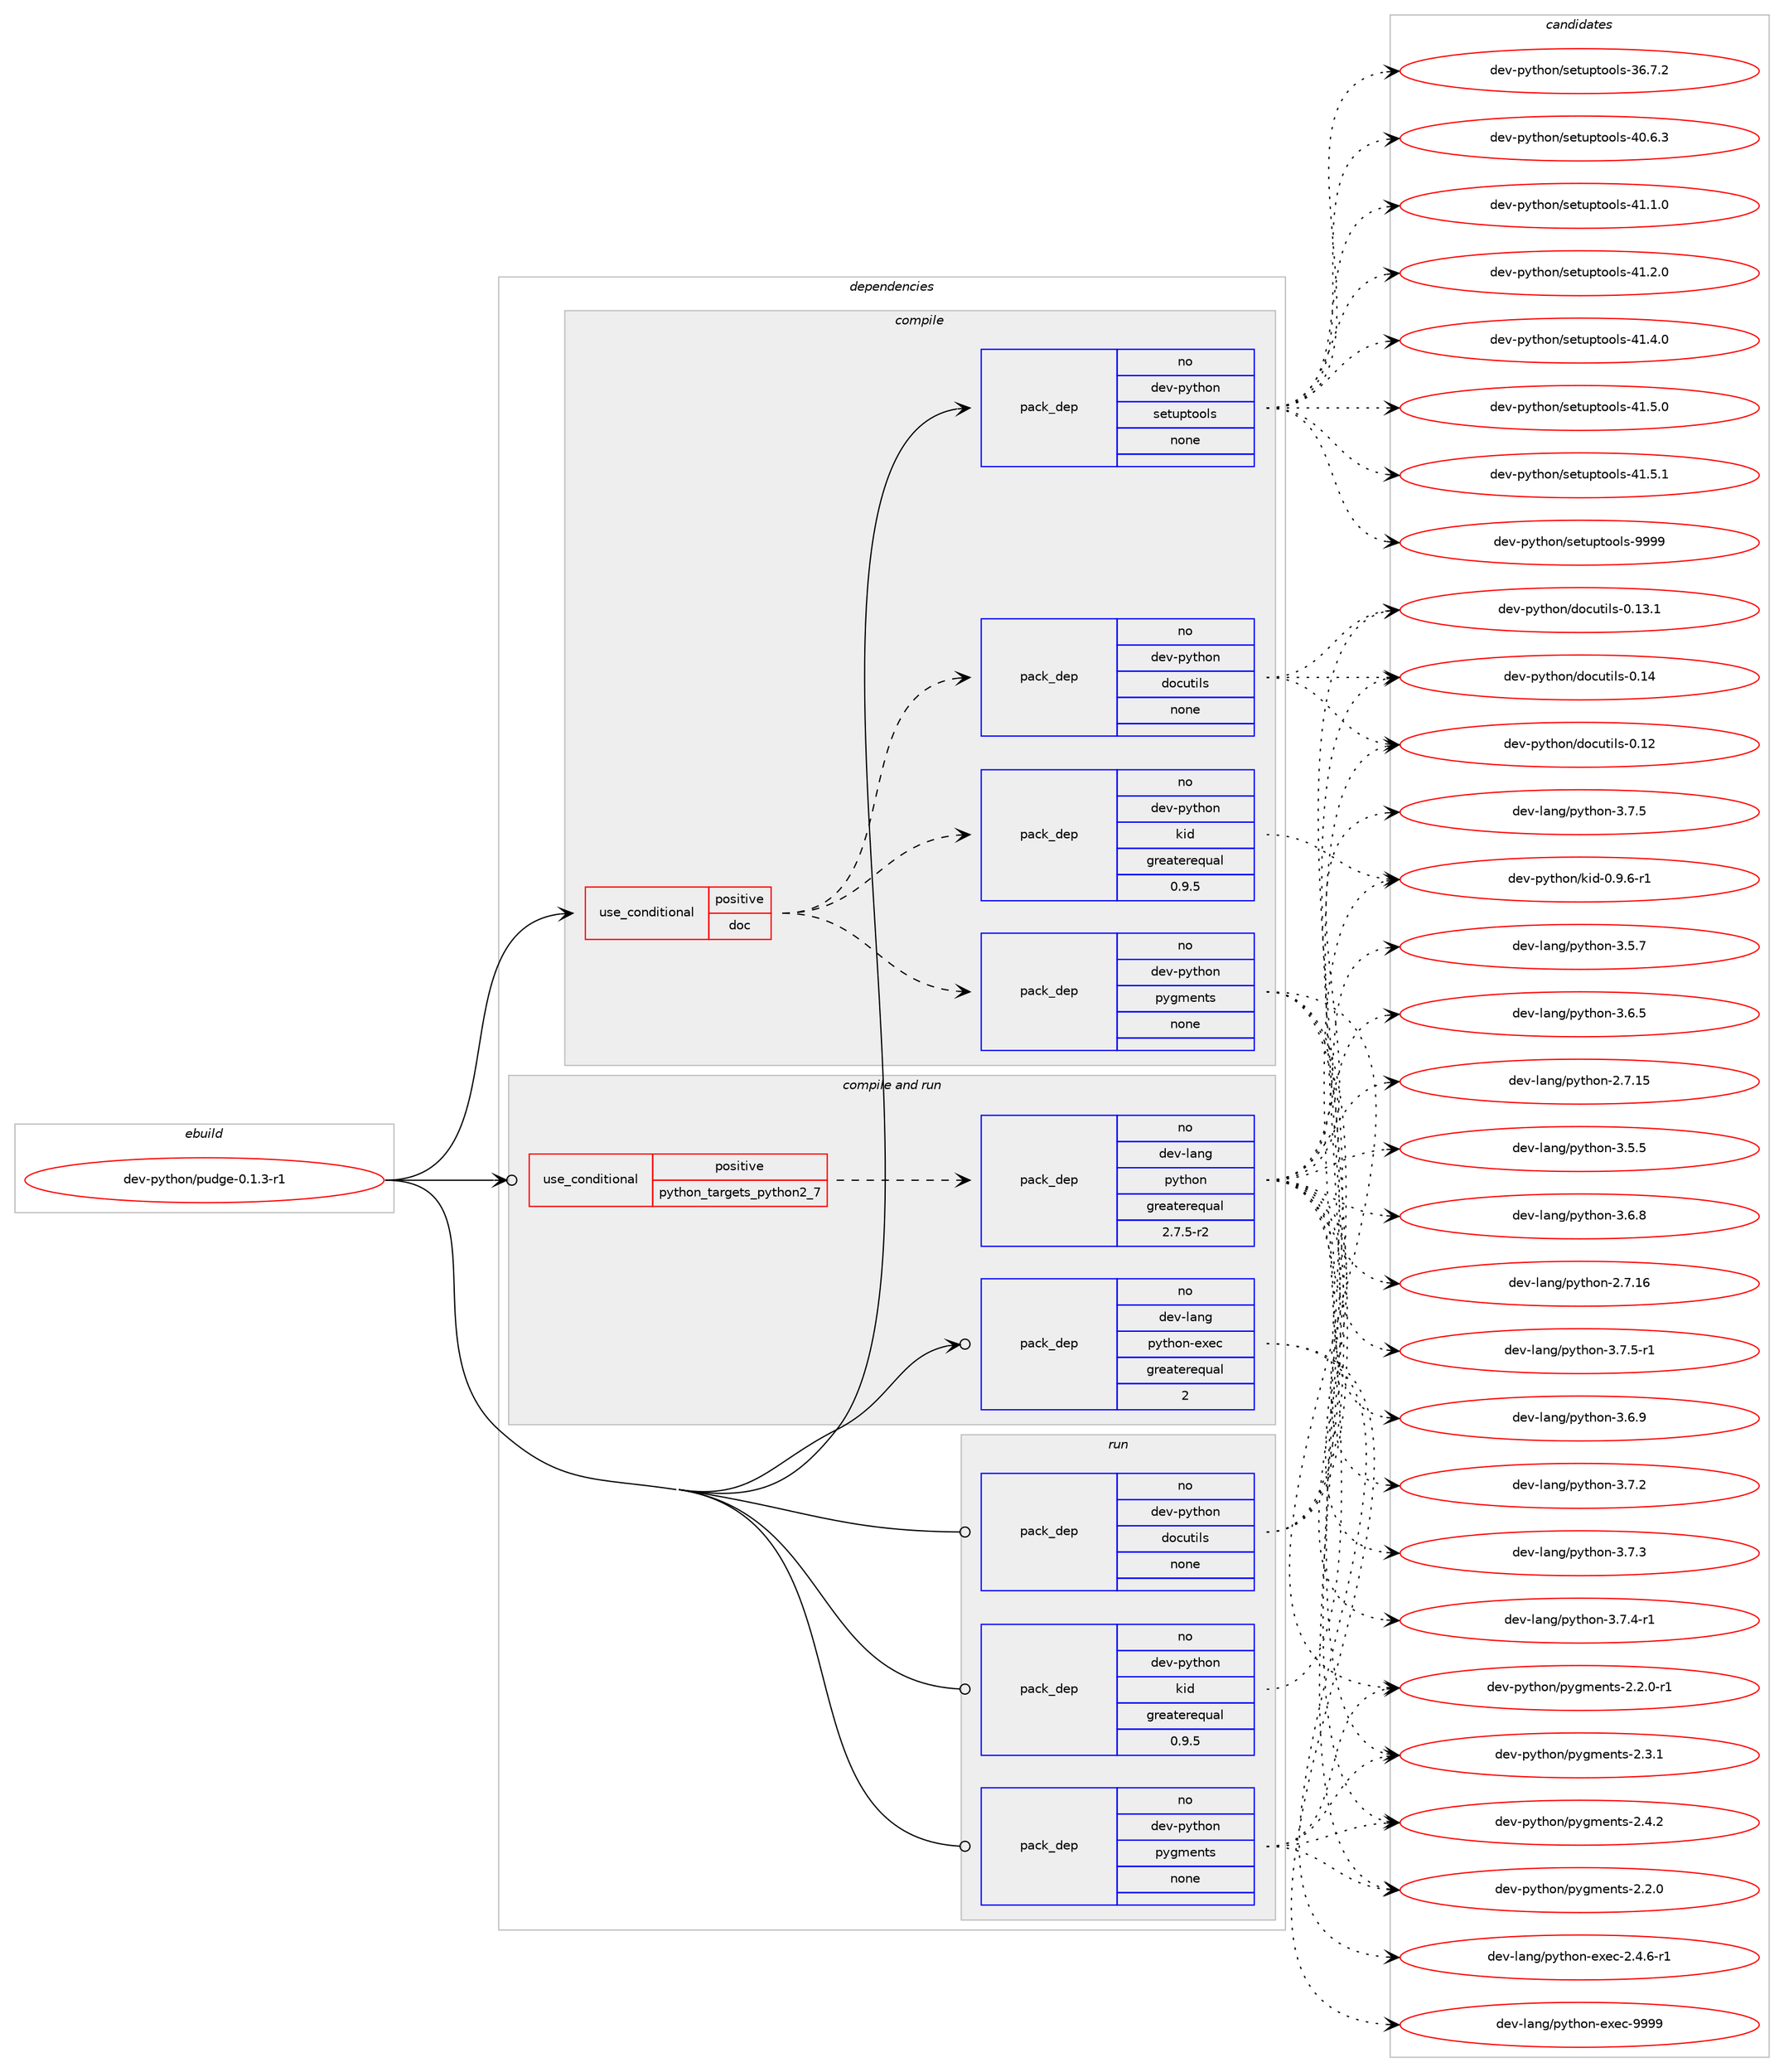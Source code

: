 digraph prolog {

# *************
# Graph options
# *************

newrank=true;
concentrate=true;
compound=true;
graph [rankdir=LR,fontname=Helvetica,fontsize=10,ranksep=1.5];#, ranksep=2.5, nodesep=0.2];
edge  [arrowhead=vee];
node  [fontname=Helvetica,fontsize=10];

# **********
# The ebuild
# **********

subgraph cluster_leftcol {
color=gray;
rank=same;
label=<<i>ebuild</i>>;
id [label="dev-python/pudge-0.1.3-r1", color=red, width=4, href="../dev-python/pudge-0.1.3-r1.svg"];
}

# ****************
# The dependencies
# ****************

subgraph cluster_midcol {
color=gray;
label=<<i>dependencies</i>>;
subgraph cluster_compile {
fillcolor="#eeeeee";
style=filled;
label=<<i>compile</i>>;
subgraph cond145090 {
dependency623565 [label=<<TABLE BORDER="0" CELLBORDER="1" CELLSPACING="0" CELLPADDING="4"><TR><TD ROWSPAN="3" CELLPADDING="10">use_conditional</TD></TR><TR><TD>positive</TD></TR><TR><TD>doc</TD></TR></TABLE>>, shape=none, color=red];
subgraph pack466631 {
dependency623566 [label=<<TABLE BORDER="0" CELLBORDER="1" CELLSPACING="0" CELLPADDING="4" WIDTH="220"><TR><TD ROWSPAN="6" CELLPADDING="30">pack_dep</TD></TR><TR><TD WIDTH="110">no</TD></TR><TR><TD>dev-python</TD></TR><TR><TD>docutils</TD></TR><TR><TD>none</TD></TR><TR><TD></TD></TR></TABLE>>, shape=none, color=blue];
}
dependency623565:e -> dependency623566:w [weight=20,style="dashed",arrowhead="vee"];
subgraph pack466632 {
dependency623567 [label=<<TABLE BORDER="0" CELLBORDER="1" CELLSPACING="0" CELLPADDING="4" WIDTH="220"><TR><TD ROWSPAN="6" CELLPADDING="30">pack_dep</TD></TR><TR><TD WIDTH="110">no</TD></TR><TR><TD>dev-python</TD></TR><TR><TD>kid</TD></TR><TR><TD>greaterequal</TD></TR><TR><TD>0.9.5</TD></TR></TABLE>>, shape=none, color=blue];
}
dependency623565:e -> dependency623567:w [weight=20,style="dashed",arrowhead="vee"];
subgraph pack466633 {
dependency623568 [label=<<TABLE BORDER="0" CELLBORDER="1" CELLSPACING="0" CELLPADDING="4" WIDTH="220"><TR><TD ROWSPAN="6" CELLPADDING="30">pack_dep</TD></TR><TR><TD WIDTH="110">no</TD></TR><TR><TD>dev-python</TD></TR><TR><TD>pygments</TD></TR><TR><TD>none</TD></TR><TR><TD></TD></TR></TABLE>>, shape=none, color=blue];
}
dependency623565:e -> dependency623568:w [weight=20,style="dashed",arrowhead="vee"];
}
id:e -> dependency623565:w [weight=20,style="solid",arrowhead="vee"];
subgraph pack466634 {
dependency623569 [label=<<TABLE BORDER="0" CELLBORDER="1" CELLSPACING="0" CELLPADDING="4" WIDTH="220"><TR><TD ROWSPAN="6" CELLPADDING="30">pack_dep</TD></TR><TR><TD WIDTH="110">no</TD></TR><TR><TD>dev-python</TD></TR><TR><TD>setuptools</TD></TR><TR><TD>none</TD></TR><TR><TD></TD></TR></TABLE>>, shape=none, color=blue];
}
id:e -> dependency623569:w [weight=20,style="solid",arrowhead="vee"];
}
subgraph cluster_compileandrun {
fillcolor="#eeeeee";
style=filled;
label=<<i>compile and run</i>>;
subgraph cond145091 {
dependency623570 [label=<<TABLE BORDER="0" CELLBORDER="1" CELLSPACING="0" CELLPADDING="4"><TR><TD ROWSPAN="3" CELLPADDING="10">use_conditional</TD></TR><TR><TD>positive</TD></TR><TR><TD>python_targets_python2_7</TD></TR></TABLE>>, shape=none, color=red];
subgraph pack466635 {
dependency623571 [label=<<TABLE BORDER="0" CELLBORDER="1" CELLSPACING="0" CELLPADDING="4" WIDTH="220"><TR><TD ROWSPAN="6" CELLPADDING="30">pack_dep</TD></TR><TR><TD WIDTH="110">no</TD></TR><TR><TD>dev-lang</TD></TR><TR><TD>python</TD></TR><TR><TD>greaterequal</TD></TR><TR><TD>2.7.5-r2</TD></TR></TABLE>>, shape=none, color=blue];
}
dependency623570:e -> dependency623571:w [weight=20,style="dashed",arrowhead="vee"];
}
id:e -> dependency623570:w [weight=20,style="solid",arrowhead="odotvee"];
subgraph pack466636 {
dependency623572 [label=<<TABLE BORDER="0" CELLBORDER="1" CELLSPACING="0" CELLPADDING="4" WIDTH="220"><TR><TD ROWSPAN="6" CELLPADDING="30">pack_dep</TD></TR><TR><TD WIDTH="110">no</TD></TR><TR><TD>dev-lang</TD></TR><TR><TD>python-exec</TD></TR><TR><TD>greaterequal</TD></TR><TR><TD>2</TD></TR></TABLE>>, shape=none, color=blue];
}
id:e -> dependency623572:w [weight=20,style="solid",arrowhead="odotvee"];
}
subgraph cluster_run {
fillcolor="#eeeeee";
style=filled;
label=<<i>run</i>>;
subgraph pack466637 {
dependency623573 [label=<<TABLE BORDER="0" CELLBORDER="1" CELLSPACING="0" CELLPADDING="4" WIDTH="220"><TR><TD ROWSPAN="6" CELLPADDING="30">pack_dep</TD></TR><TR><TD WIDTH="110">no</TD></TR><TR><TD>dev-python</TD></TR><TR><TD>docutils</TD></TR><TR><TD>none</TD></TR><TR><TD></TD></TR></TABLE>>, shape=none, color=blue];
}
id:e -> dependency623573:w [weight=20,style="solid",arrowhead="odot"];
subgraph pack466638 {
dependency623574 [label=<<TABLE BORDER="0" CELLBORDER="1" CELLSPACING="0" CELLPADDING="4" WIDTH="220"><TR><TD ROWSPAN="6" CELLPADDING="30">pack_dep</TD></TR><TR><TD WIDTH="110">no</TD></TR><TR><TD>dev-python</TD></TR><TR><TD>kid</TD></TR><TR><TD>greaterequal</TD></TR><TR><TD>0.9.5</TD></TR></TABLE>>, shape=none, color=blue];
}
id:e -> dependency623574:w [weight=20,style="solid",arrowhead="odot"];
subgraph pack466639 {
dependency623575 [label=<<TABLE BORDER="0" CELLBORDER="1" CELLSPACING="0" CELLPADDING="4" WIDTH="220"><TR><TD ROWSPAN="6" CELLPADDING="30">pack_dep</TD></TR><TR><TD WIDTH="110">no</TD></TR><TR><TD>dev-python</TD></TR><TR><TD>pygments</TD></TR><TR><TD>none</TD></TR><TR><TD></TD></TR></TABLE>>, shape=none, color=blue];
}
id:e -> dependency623575:w [weight=20,style="solid",arrowhead="odot"];
}
}

# **************
# The candidates
# **************

subgraph cluster_choices {
rank=same;
color=gray;
label=<<i>candidates</i>>;

subgraph choice466631 {
color=black;
nodesep=1;
choice1001011184511212111610411111047100111991171161051081154548464950 [label="dev-python/docutils-0.12", color=red, width=4,href="../dev-python/docutils-0.12.svg"];
choice10010111845112121116104111110471001119911711610510811545484649514649 [label="dev-python/docutils-0.13.1", color=red, width=4,href="../dev-python/docutils-0.13.1.svg"];
choice1001011184511212111610411111047100111991171161051081154548464952 [label="dev-python/docutils-0.14", color=red, width=4,href="../dev-python/docutils-0.14.svg"];
dependency623566:e -> choice1001011184511212111610411111047100111991171161051081154548464950:w [style=dotted,weight="100"];
dependency623566:e -> choice10010111845112121116104111110471001119911711610510811545484649514649:w [style=dotted,weight="100"];
dependency623566:e -> choice1001011184511212111610411111047100111991171161051081154548464952:w [style=dotted,weight="100"];
}
subgraph choice466632 {
color=black;
nodesep=1;
choice10010111845112121116104111110471071051004548465746544511449 [label="dev-python/kid-0.9.6-r1", color=red, width=4,href="../dev-python/kid-0.9.6-r1.svg"];
dependency623567:e -> choice10010111845112121116104111110471071051004548465746544511449:w [style=dotted,weight="100"];
}
subgraph choice466633 {
color=black;
nodesep=1;
choice1001011184511212111610411111047112121103109101110116115455046504648 [label="dev-python/pygments-2.2.0", color=red, width=4,href="../dev-python/pygments-2.2.0.svg"];
choice10010111845112121116104111110471121211031091011101161154550465046484511449 [label="dev-python/pygments-2.2.0-r1", color=red, width=4,href="../dev-python/pygments-2.2.0-r1.svg"];
choice1001011184511212111610411111047112121103109101110116115455046514649 [label="dev-python/pygments-2.3.1", color=red, width=4,href="../dev-python/pygments-2.3.1.svg"];
choice1001011184511212111610411111047112121103109101110116115455046524650 [label="dev-python/pygments-2.4.2", color=red, width=4,href="../dev-python/pygments-2.4.2.svg"];
dependency623568:e -> choice1001011184511212111610411111047112121103109101110116115455046504648:w [style=dotted,weight="100"];
dependency623568:e -> choice10010111845112121116104111110471121211031091011101161154550465046484511449:w [style=dotted,weight="100"];
dependency623568:e -> choice1001011184511212111610411111047112121103109101110116115455046514649:w [style=dotted,weight="100"];
dependency623568:e -> choice1001011184511212111610411111047112121103109101110116115455046524650:w [style=dotted,weight="100"];
}
subgraph choice466634 {
color=black;
nodesep=1;
choice100101118451121211161041111104711510111611711211611111110811545515446554650 [label="dev-python/setuptools-36.7.2", color=red, width=4,href="../dev-python/setuptools-36.7.2.svg"];
choice100101118451121211161041111104711510111611711211611111110811545524846544651 [label="dev-python/setuptools-40.6.3", color=red, width=4,href="../dev-python/setuptools-40.6.3.svg"];
choice100101118451121211161041111104711510111611711211611111110811545524946494648 [label="dev-python/setuptools-41.1.0", color=red, width=4,href="../dev-python/setuptools-41.1.0.svg"];
choice100101118451121211161041111104711510111611711211611111110811545524946504648 [label="dev-python/setuptools-41.2.0", color=red, width=4,href="../dev-python/setuptools-41.2.0.svg"];
choice100101118451121211161041111104711510111611711211611111110811545524946524648 [label="dev-python/setuptools-41.4.0", color=red, width=4,href="../dev-python/setuptools-41.4.0.svg"];
choice100101118451121211161041111104711510111611711211611111110811545524946534648 [label="dev-python/setuptools-41.5.0", color=red, width=4,href="../dev-python/setuptools-41.5.0.svg"];
choice100101118451121211161041111104711510111611711211611111110811545524946534649 [label="dev-python/setuptools-41.5.1", color=red, width=4,href="../dev-python/setuptools-41.5.1.svg"];
choice10010111845112121116104111110471151011161171121161111111081154557575757 [label="dev-python/setuptools-9999", color=red, width=4,href="../dev-python/setuptools-9999.svg"];
dependency623569:e -> choice100101118451121211161041111104711510111611711211611111110811545515446554650:w [style=dotted,weight="100"];
dependency623569:e -> choice100101118451121211161041111104711510111611711211611111110811545524846544651:w [style=dotted,weight="100"];
dependency623569:e -> choice100101118451121211161041111104711510111611711211611111110811545524946494648:w [style=dotted,weight="100"];
dependency623569:e -> choice100101118451121211161041111104711510111611711211611111110811545524946504648:w [style=dotted,weight="100"];
dependency623569:e -> choice100101118451121211161041111104711510111611711211611111110811545524946524648:w [style=dotted,weight="100"];
dependency623569:e -> choice100101118451121211161041111104711510111611711211611111110811545524946534648:w [style=dotted,weight="100"];
dependency623569:e -> choice100101118451121211161041111104711510111611711211611111110811545524946534649:w [style=dotted,weight="100"];
dependency623569:e -> choice10010111845112121116104111110471151011161171121161111111081154557575757:w [style=dotted,weight="100"];
}
subgraph choice466635 {
color=black;
nodesep=1;
choice10010111845108971101034711212111610411111045504655464953 [label="dev-lang/python-2.7.15", color=red, width=4,href="../dev-lang/python-2.7.15.svg"];
choice10010111845108971101034711212111610411111045504655464954 [label="dev-lang/python-2.7.16", color=red, width=4,href="../dev-lang/python-2.7.16.svg"];
choice100101118451089711010347112121116104111110455146534653 [label="dev-lang/python-3.5.5", color=red, width=4,href="../dev-lang/python-3.5.5.svg"];
choice100101118451089711010347112121116104111110455146534655 [label="dev-lang/python-3.5.7", color=red, width=4,href="../dev-lang/python-3.5.7.svg"];
choice100101118451089711010347112121116104111110455146544653 [label="dev-lang/python-3.6.5", color=red, width=4,href="../dev-lang/python-3.6.5.svg"];
choice100101118451089711010347112121116104111110455146544656 [label="dev-lang/python-3.6.8", color=red, width=4,href="../dev-lang/python-3.6.8.svg"];
choice100101118451089711010347112121116104111110455146544657 [label="dev-lang/python-3.6.9", color=red, width=4,href="../dev-lang/python-3.6.9.svg"];
choice100101118451089711010347112121116104111110455146554650 [label="dev-lang/python-3.7.2", color=red, width=4,href="../dev-lang/python-3.7.2.svg"];
choice100101118451089711010347112121116104111110455146554651 [label="dev-lang/python-3.7.3", color=red, width=4,href="../dev-lang/python-3.7.3.svg"];
choice1001011184510897110103471121211161041111104551465546524511449 [label="dev-lang/python-3.7.4-r1", color=red, width=4,href="../dev-lang/python-3.7.4-r1.svg"];
choice100101118451089711010347112121116104111110455146554653 [label="dev-lang/python-3.7.5", color=red, width=4,href="../dev-lang/python-3.7.5.svg"];
choice1001011184510897110103471121211161041111104551465546534511449 [label="dev-lang/python-3.7.5-r1", color=red, width=4,href="../dev-lang/python-3.7.5-r1.svg"];
dependency623571:e -> choice10010111845108971101034711212111610411111045504655464953:w [style=dotted,weight="100"];
dependency623571:e -> choice10010111845108971101034711212111610411111045504655464954:w [style=dotted,weight="100"];
dependency623571:e -> choice100101118451089711010347112121116104111110455146534653:w [style=dotted,weight="100"];
dependency623571:e -> choice100101118451089711010347112121116104111110455146534655:w [style=dotted,weight="100"];
dependency623571:e -> choice100101118451089711010347112121116104111110455146544653:w [style=dotted,weight="100"];
dependency623571:e -> choice100101118451089711010347112121116104111110455146544656:w [style=dotted,weight="100"];
dependency623571:e -> choice100101118451089711010347112121116104111110455146544657:w [style=dotted,weight="100"];
dependency623571:e -> choice100101118451089711010347112121116104111110455146554650:w [style=dotted,weight="100"];
dependency623571:e -> choice100101118451089711010347112121116104111110455146554651:w [style=dotted,weight="100"];
dependency623571:e -> choice1001011184510897110103471121211161041111104551465546524511449:w [style=dotted,weight="100"];
dependency623571:e -> choice100101118451089711010347112121116104111110455146554653:w [style=dotted,weight="100"];
dependency623571:e -> choice1001011184510897110103471121211161041111104551465546534511449:w [style=dotted,weight="100"];
}
subgraph choice466636 {
color=black;
nodesep=1;
choice10010111845108971101034711212111610411111045101120101994550465246544511449 [label="dev-lang/python-exec-2.4.6-r1", color=red, width=4,href="../dev-lang/python-exec-2.4.6-r1.svg"];
choice10010111845108971101034711212111610411111045101120101994557575757 [label="dev-lang/python-exec-9999", color=red, width=4,href="../dev-lang/python-exec-9999.svg"];
dependency623572:e -> choice10010111845108971101034711212111610411111045101120101994550465246544511449:w [style=dotted,weight="100"];
dependency623572:e -> choice10010111845108971101034711212111610411111045101120101994557575757:w [style=dotted,weight="100"];
}
subgraph choice466637 {
color=black;
nodesep=1;
choice1001011184511212111610411111047100111991171161051081154548464950 [label="dev-python/docutils-0.12", color=red, width=4,href="../dev-python/docutils-0.12.svg"];
choice10010111845112121116104111110471001119911711610510811545484649514649 [label="dev-python/docutils-0.13.1", color=red, width=4,href="../dev-python/docutils-0.13.1.svg"];
choice1001011184511212111610411111047100111991171161051081154548464952 [label="dev-python/docutils-0.14", color=red, width=4,href="../dev-python/docutils-0.14.svg"];
dependency623573:e -> choice1001011184511212111610411111047100111991171161051081154548464950:w [style=dotted,weight="100"];
dependency623573:e -> choice10010111845112121116104111110471001119911711610510811545484649514649:w [style=dotted,weight="100"];
dependency623573:e -> choice1001011184511212111610411111047100111991171161051081154548464952:w [style=dotted,weight="100"];
}
subgraph choice466638 {
color=black;
nodesep=1;
choice10010111845112121116104111110471071051004548465746544511449 [label="dev-python/kid-0.9.6-r1", color=red, width=4,href="../dev-python/kid-0.9.6-r1.svg"];
dependency623574:e -> choice10010111845112121116104111110471071051004548465746544511449:w [style=dotted,weight="100"];
}
subgraph choice466639 {
color=black;
nodesep=1;
choice1001011184511212111610411111047112121103109101110116115455046504648 [label="dev-python/pygments-2.2.0", color=red, width=4,href="../dev-python/pygments-2.2.0.svg"];
choice10010111845112121116104111110471121211031091011101161154550465046484511449 [label="dev-python/pygments-2.2.0-r1", color=red, width=4,href="../dev-python/pygments-2.2.0-r1.svg"];
choice1001011184511212111610411111047112121103109101110116115455046514649 [label="dev-python/pygments-2.3.1", color=red, width=4,href="../dev-python/pygments-2.3.1.svg"];
choice1001011184511212111610411111047112121103109101110116115455046524650 [label="dev-python/pygments-2.4.2", color=red, width=4,href="../dev-python/pygments-2.4.2.svg"];
dependency623575:e -> choice1001011184511212111610411111047112121103109101110116115455046504648:w [style=dotted,weight="100"];
dependency623575:e -> choice10010111845112121116104111110471121211031091011101161154550465046484511449:w [style=dotted,weight="100"];
dependency623575:e -> choice1001011184511212111610411111047112121103109101110116115455046514649:w [style=dotted,weight="100"];
dependency623575:e -> choice1001011184511212111610411111047112121103109101110116115455046524650:w [style=dotted,weight="100"];
}
}

}
